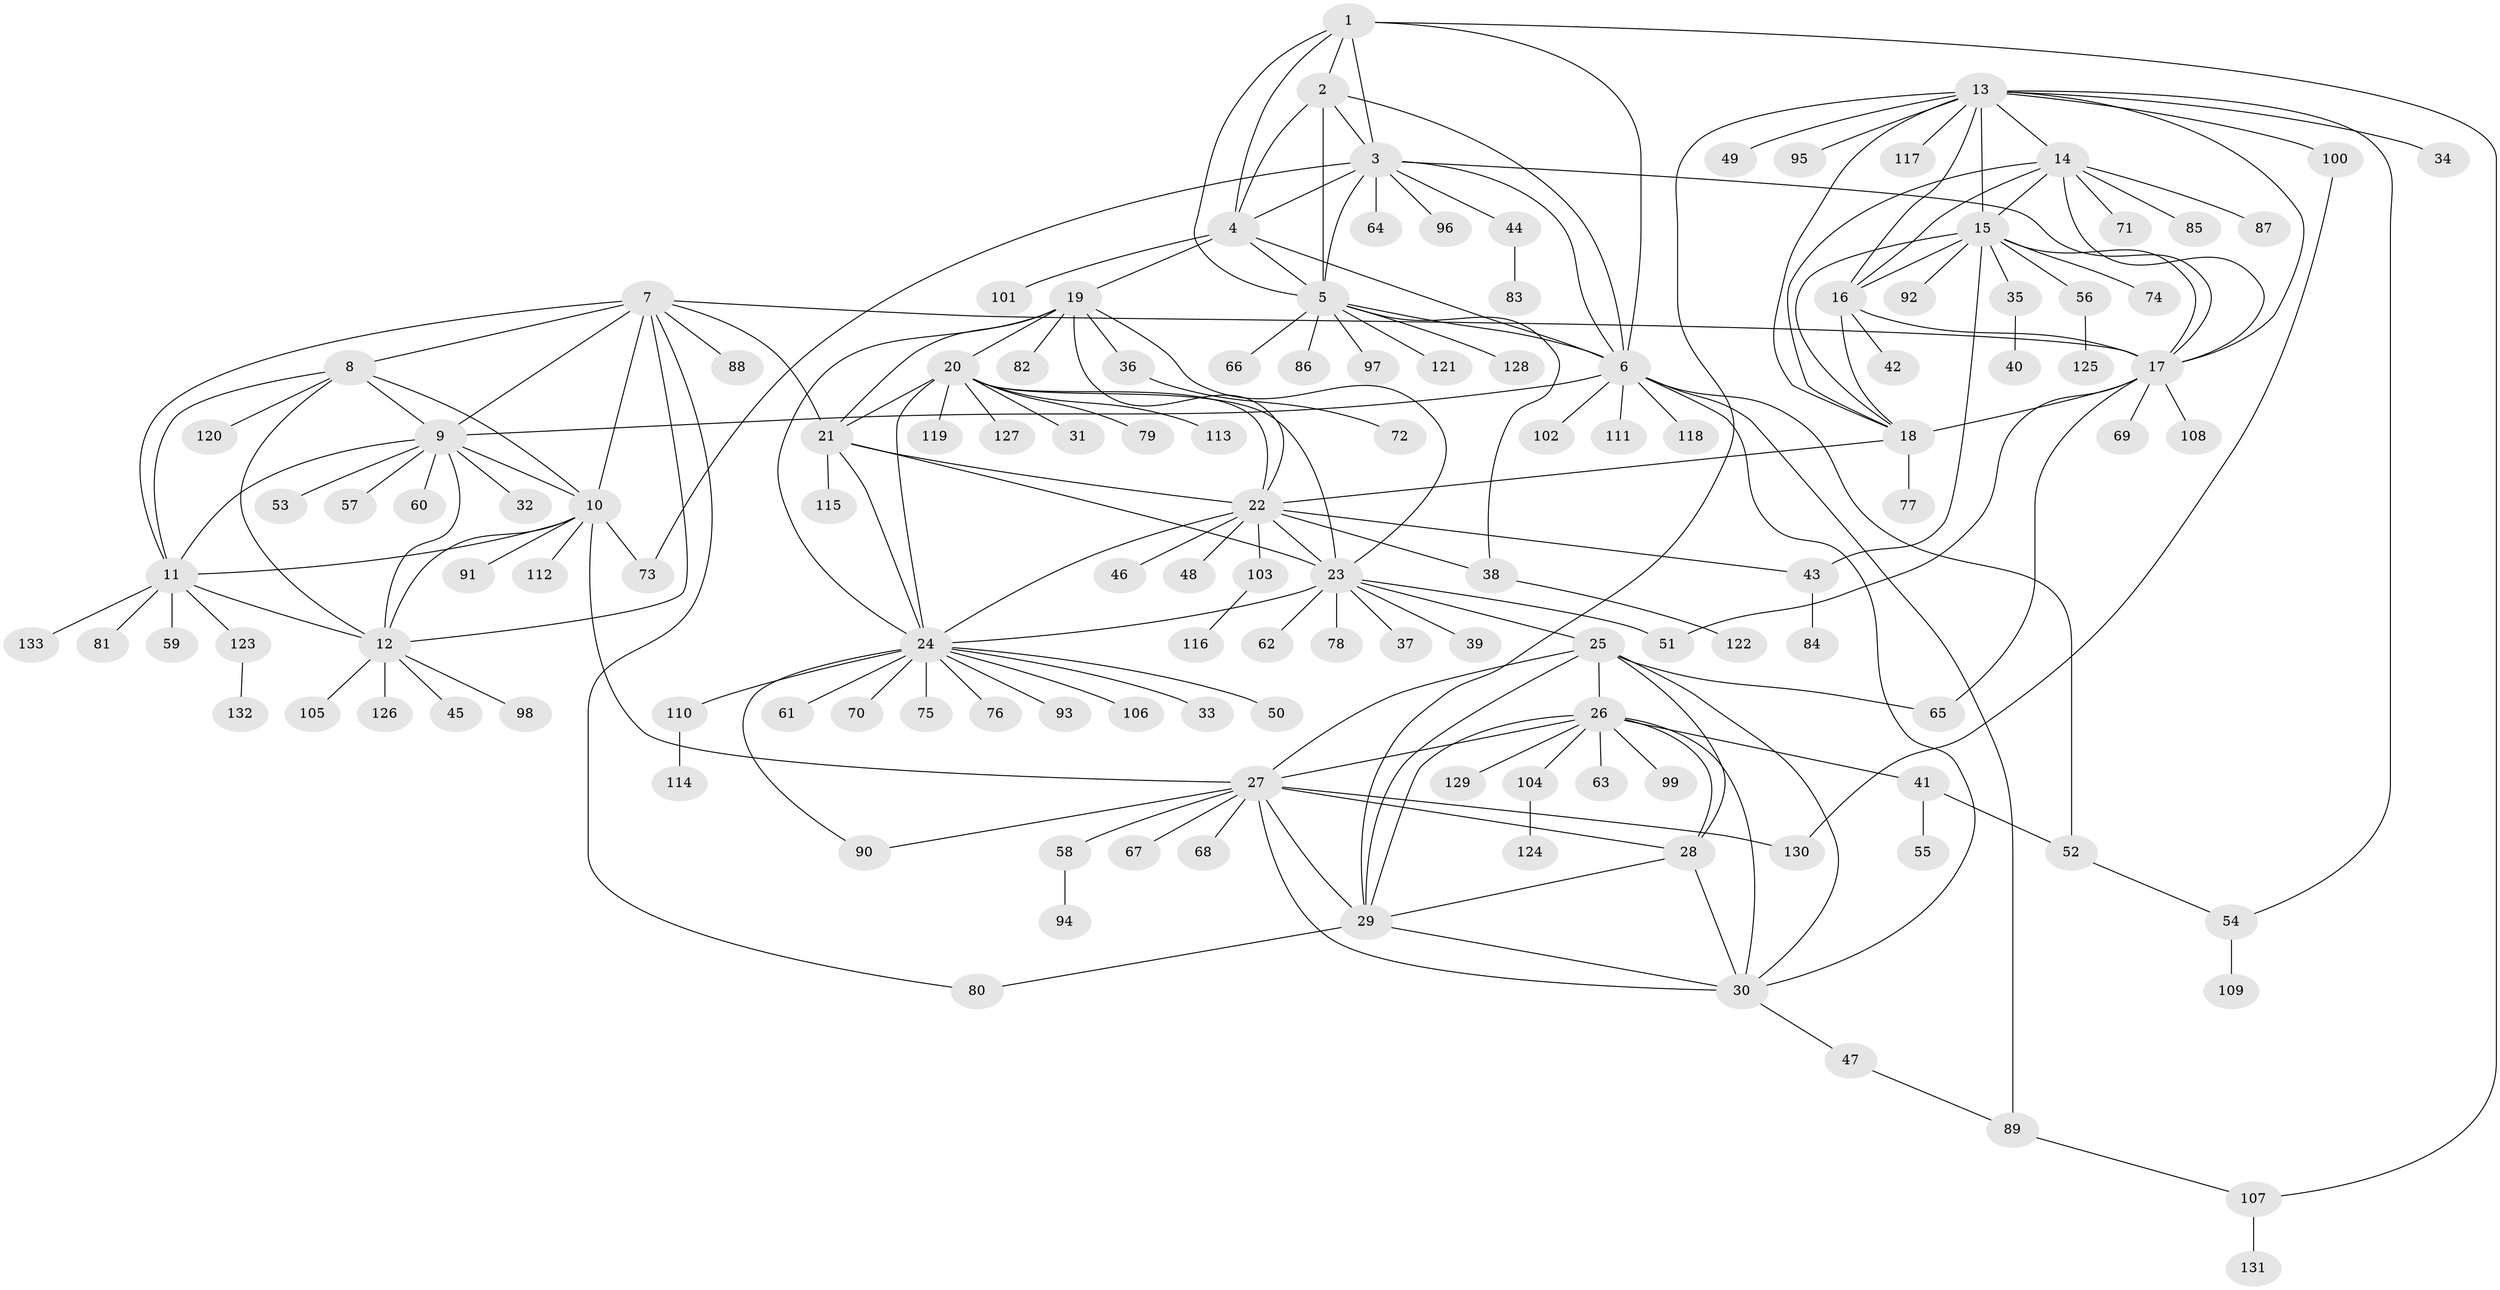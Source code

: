 // coarse degree distribution, {5: 0.09259259259259259, 7: 0.12962962962962962, 4: 0.018518518518518517, 8: 0.05555555555555555, 6: 0.1111111111111111, 9: 0.05555555555555555, 1: 0.2777777777777778, 2: 0.2222222222222222, 3: 0.037037037037037035}
// Generated by graph-tools (version 1.1) at 2025/52/03/04/25 22:52:41]
// undirected, 133 vertices, 200 edges
graph export_dot {
  node [color=gray90,style=filled];
  1;
  2;
  3;
  4;
  5;
  6;
  7;
  8;
  9;
  10;
  11;
  12;
  13;
  14;
  15;
  16;
  17;
  18;
  19;
  20;
  21;
  22;
  23;
  24;
  25;
  26;
  27;
  28;
  29;
  30;
  31;
  32;
  33;
  34;
  35;
  36;
  37;
  38;
  39;
  40;
  41;
  42;
  43;
  44;
  45;
  46;
  47;
  48;
  49;
  50;
  51;
  52;
  53;
  54;
  55;
  56;
  57;
  58;
  59;
  60;
  61;
  62;
  63;
  64;
  65;
  66;
  67;
  68;
  69;
  70;
  71;
  72;
  73;
  74;
  75;
  76;
  77;
  78;
  79;
  80;
  81;
  82;
  83;
  84;
  85;
  86;
  87;
  88;
  89;
  90;
  91;
  92;
  93;
  94;
  95;
  96;
  97;
  98;
  99;
  100;
  101;
  102;
  103;
  104;
  105;
  106;
  107;
  108;
  109;
  110;
  111;
  112;
  113;
  114;
  115;
  116;
  117;
  118;
  119;
  120;
  121;
  122;
  123;
  124;
  125;
  126;
  127;
  128;
  129;
  130;
  131;
  132;
  133;
  1 -- 2;
  1 -- 3;
  1 -- 4;
  1 -- 5;
  1 -- 6;
  1 -- 107;
  2 -- 3;
  2 -- 4;
  2 -- 5;
  2 -- 6;
  3 -- 4;
  3 -- 5;
  3 -- 6;
  3 -- 17;
  3 -- 44;
  3 -- 64;
  3 -- 73;
  3 -- 96;
  4 -- 5;
  4 -- 6;
  4 -- 19;
  4 -- 101;
  5 -- 6;
  5 -- 38;
  5 -- 66;
  5 -- 86;
  5 -- 97;
  5 -- 121;
  5 -- 128;
  6 -- 9;
  6 -- 30;
  6 -- 52;
  6 -- 89;
  6 -- 102;
  6 -- 111;
  6 -- 118;
  7 -- 8;
  7 -- 9;
  7 -- 10;
  7 -- 11;
  7 -- 12;
  7 -- 17;
  7 -- 21;
  7 -- 80;
  7 -- 88;
  8 -- 9;
  8 -- 10;
  8 -- 11;
  8 -- 12;
  8 -- 120;
  9 -- 10;
  9 -- 11;
  9 -- 12;
  9 -- 32;
  9 -- 53;
  9 -- 57;
  9 -- 60;
  10 -- 11;
  10 -- 12;
  10 -- 27;
  10 -- 73;
  10 -- 91;
  10 -- 112;
  11 -- 12;
  11 -- 59;
  11 -- 81;
  11 -- 123;
  11 -- 133;
  12 -- 45;
  12 -- 98;
  12 -- 105;
  12 -- 126;
  13 -- 14;
  13 -- 15;
  13 -- 16;
  13 -- 17;
  13 -- 18;
  13 -- 29;
  13 -- 34;
  13 -- 49;
  13 -- 54;
  13 -- 95;
  13 -- 100;
  13 -- 117;
  14 -- 15;
  14 -- 16;
  14 -- 17;
  14 -- 18;
  14 -- 71;
  14 -- 85;
  14 -- 87;
  15 -- 16;
  15 -- 17;
  15 -- 18;
  15 -- 35;
  15 -- 43;
  15 -- 56;
  15 -- 74;
  15 -- 92;
  16 -- 17;
  16 -- 18;
  16 -- 42;
  17 -- 18;
  17 -- 51;
  17 -- 65;
  17 -- 69;
  17 -- 108;
  18 -- 22;
  18 -- 77;
  19 -- 20;
  19 -- 21;
  19 -- 22;
  19 -- 23;
  19 -- 24;
  19 -- 36;
  19 -- 82;
  20 -- 21;
  20 -- 22;
  20 -- 23;
  20 -- 24;
  20 -- 31;
  20 -- 79;
  20 -- 113;
  20 -- 119;
  20 -- 127;
  21 -- 22;
  21 -- 23;
  21 -- 24;
  21 -- 115;
  22 -- 23;
  22 -- 24;
  22 -- 38;
  22 -- 43;
  22 -- 46;
  22 -- 48;
  22 -- 103;
  23 -- 24;
  23 -- 25;
  23 -- 37;
  23 -- 39;
  23 -- 51;
  23 -- 62;
  23 -- 78;
  24 -- 33;
  24 -- 50;
  24 -- 61;
  24 -- 70;
  24 -- 75;
  24 -- 76;
  24 -- 90;
  24 -- 93;
  24 -- 106;
  24 -- 110;
  25 -- 26;
  25 -- 27;
  25 -- 28;
  25 -- 29;
  25 -- 30;
  25 -- 65;
  26 -- 27;
  26 -- 28;
  26 -- 29;
  26 -- 30;
  26 -- 41;
  26 -- 63;
  26 -- 99;
  26 -- 104;
  26 -- 129;
  27 -- 28;
  27 -- 29;
  27 -- 30;
  27 -- 58;
  27 -- 67;
  27 -- 68;
  27 -- 90;
  27 -- 130;
  28 -- 29;
  28 -- 30;
  29 -- 30;
  29 -- 80;
  30 -- 47;
  35 -- 40;
  36 -- 72;
  38 -- 122;
  41 -- 52;
  41 -- 55;
  43 -- 84;
  44 -- 83;
  47 -- 89;
  52 -- 54;
  54 -- 109;
  56 -- 125;
  58 -- 94;
  89 -- 107;
  100 -- 130;
  103 -- 116;
  104 -- 124;
  107 -- 131;
  110 -- 114;
  123 -- 132;
}
